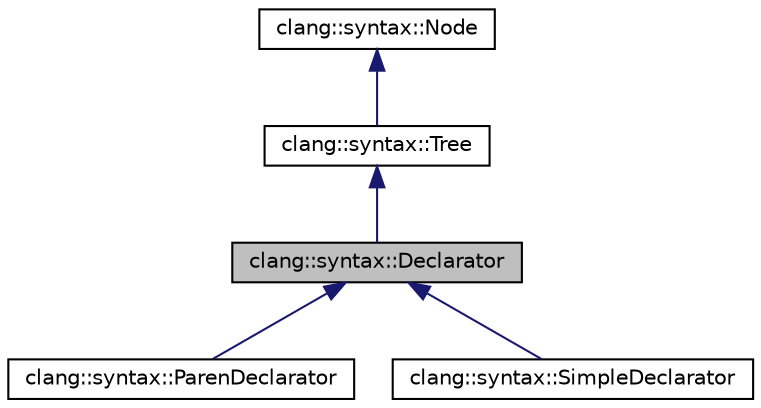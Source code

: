 digraph "clang::syntax::Declarator"
{
 // LATEX_PDF_SIZE
  bgcolor="transparent";
  edge [fontname="Helvetica",fontsize="10",labelfontname="Helvetica",labelfontsize="10"];
  node [fontname="Helvetica",fontsize="10",shape=record];
  Node1 [label="clang::syntax::Declarator",height=0.2,width=0.4,color="black", fillcolor="grey75", style="filled", fontcolor="black",tooltip="Covers a name, an initializer and a part of the type outside declaration specifiers."];
  Node2 -> Node1 [dir="back",color="midnightblue",fontsize="10",style="solid",fontname="Helvetica"];
  Node2 [label="clang::syntax::Tree",height=0.2,width=0.4,color="black",URL="$classclang_1_1syntax_1_1Tree.html",tooltip="A node that has children and represents a syntactic language construct."];
  Node3 -> Node2 [dir="back",color="midnightblue",fontsize="10",style="solid",fontname="Helvetica"];
  Node3 [label="clang::syntax::Node",height=0.2,width=0.4,color="black",URL="$classclang_1_1syntax_1_1Node.html",tooltip="A node in a syntax tree."];
  Node1 -> Node4 [dir="back",color="midnightblue",fontsize="10",style="solid",fontname="Helvetica"];
  Node4 [label="clang::syntax::ParenDeclarator",height=0.2,width=0.4,color="black",URL="$classclang_1_1syntax_1_1ParenDeclarator.html",tooltip="Declarator inside parentheses."];
  Node1 -> Node5 [dir="back",color="midnightblue",fontsize="10",style="solid",fontname="Helvetica"];
  Node5 [label="clang::syntax::SimpleDeclarator",height=0.2,width=0.4,color="black",URL="$classclang_1_1syntax_1_1SimpleDeclarator.html",tooltip="A top-level declarator without parentheses."];
}
